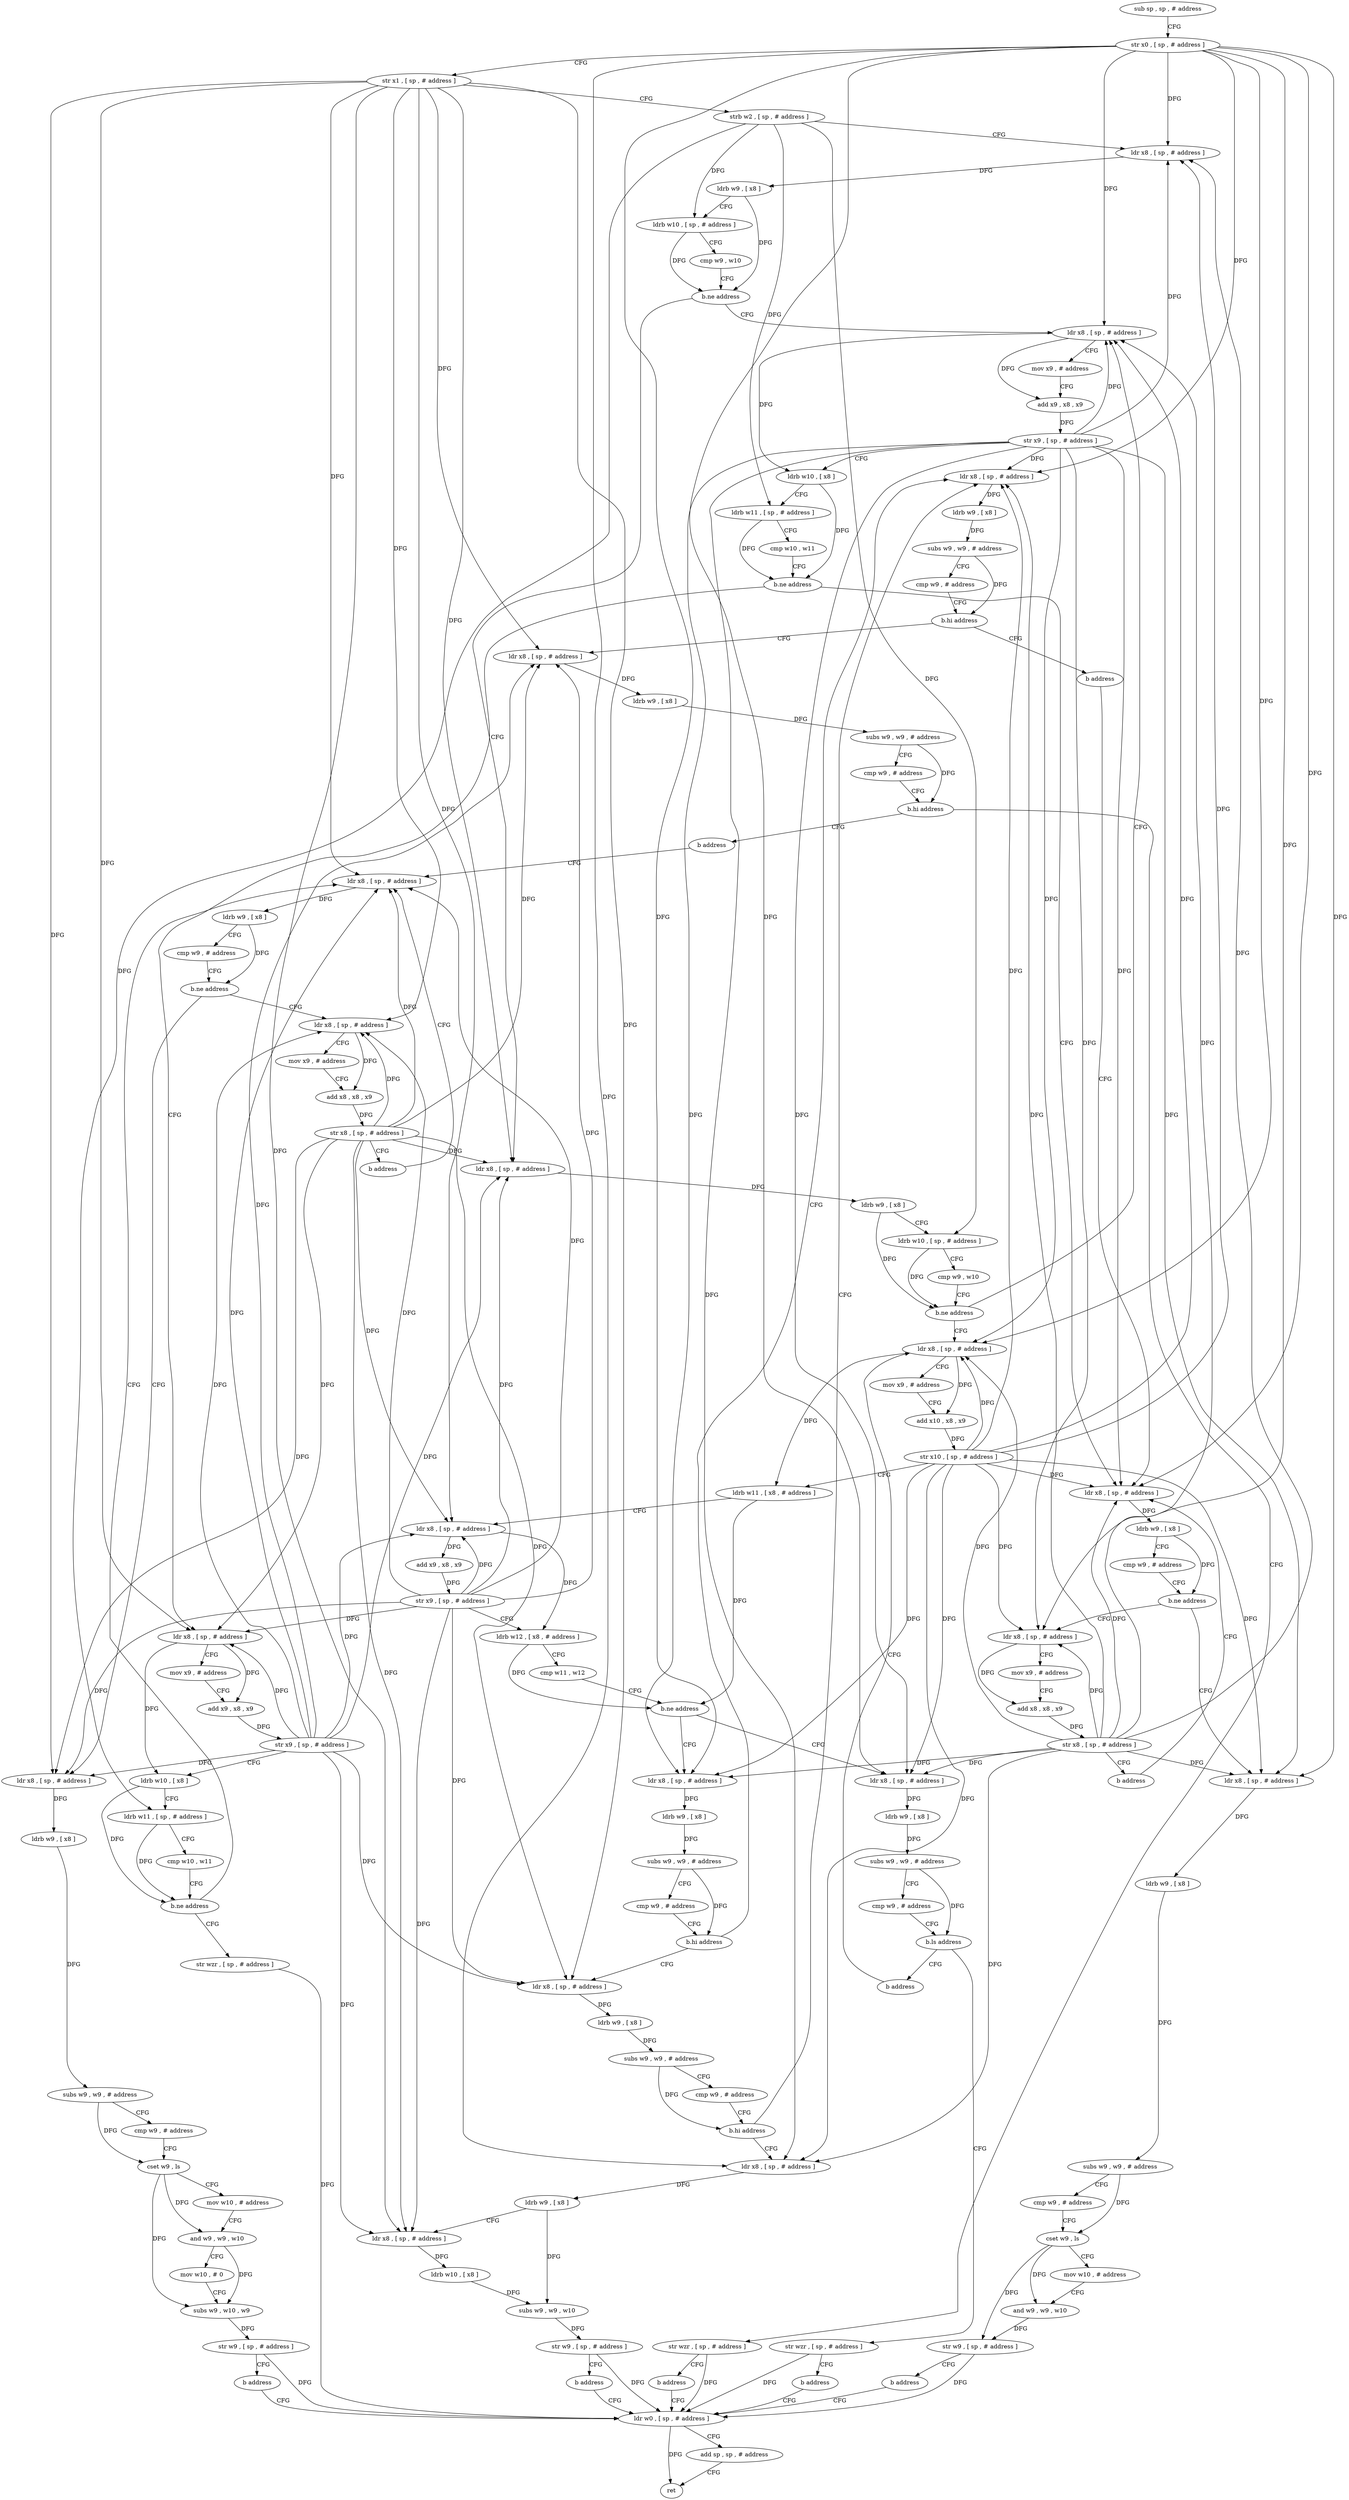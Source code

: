 digraph "func" {
"4223892" [label = "sub sp , sp , # address" ]
"4223896" [label = "str x0 , [ sp , # address ]" ]
"4223900" [label = "str x1 , [ sp , # address ]" ]
"4223904" [label = "strb w2 , [ sp , # address ]" ]
"4223908" [label = "ldr x8 , [ sp , # address ]" ]
"4223912" [label = "ldrb w9 , [ x8 ]" ]
"4223916" [label = "ldrb w10 , [ sp , # address ]" ]
"4223920" [label = "cmp w9 , w10" ]
"4223924" [label = "b.ne address" ]
"4224148" [label = "ldr x8 , [ sp , # address ]" ]
"4223928" [label = "ldr x8 , [ sp , # address ]" ]
"4224152" [label = "mov x9 , # address" ]
"4224156" [label = "add x9 , x8 , x9" ]
"4224160" [label = "str x9 , [ sp , # address ]" ]
"4224164" [label = "ldrb w10 , [ x8 ]" ]
"4224168" [label = "ldrb w11 , [ sp , # address ]" ]
"4224172" [label = "cmp w10 , w11" ]
"4224176" [label = "b.ne address" ]
"4224252" [label = "ldr x8 , [ sp , # address ]" ]
"4224180" [label = "ldr x8 , [ sp , # address ]" ]
"4223932" [label = "ldrb w9 , [ x8 ]" ]
"4223936" [label = "ldrb w10 , [ sp , # address ]" ]
"4223940" [label = "cmp w9 , w10" ]
"4223944" [label = "b.ne address" ]
"4223948" [label = "ldr x8 , [ sp , # address ]" ]
"4224256" [label = "mov x9 , # address" ]
"4224260" [label = "add x9 , x8 , x9" ]
"4224264" [label = "str x9 , [ sp , # address ]" ]
"4224268" [label = "ldrb w10 , [ x8 ]" ]
"4224272" [label = "ldrb w11 , [ sp , # address ]" ]
"4224276" [label = "cmp w10 , w11" ]
"4224280" [label = "b.ne address" ]
"4224364" [label = "str wzr , [ sp , # address ]" ]
"4224284" [label = "ldr x8 , [ sp , # address ]" ]
"4224184" [label = "ldrb w9 , [ x8 ]" ]
"4224188" [label = "cmp w9 , # address" ]
"4224192" [label = "b.ne address" ]
"4224216" [label = "ldr x8 , [ sp , # address ]" ]
"4224196" [label = "ldr x8 , [ sp , # address ]" ]
"4223952" [label = "mov x9 , # address" ]
"4223956" [label = "add x10 , x8 , x9" ]
"4223960" [label = "str x10 , [ sp , # address ]" ]
"4223964" [label = "ldrb w11 , [ x8 , # address ]" ]
"4223968" [label = "ldr x8 , [ sp , # address ]" ]
"4223972" [label = "add x9 , x8 , x9" ]
"4223976" [label = "str x9 , [ sp , # address ]" ]
"4223980" [label = "ldrb w12 , [ x8 , # address ]" ]
"4223984" [label = "cmp w11 , w12" ]
"4223988" [label = "b.ne address" ]
"4224024" [label = "ldr x8 , [ sp , # address ]" ]
"4223992" [label = "ldr x8 , [ sp , # address ]" ]
"4224368" [label = "ldr w0 , [ sp , # address ]" ]
"4224288" [label = "ldrb w9 , [ x8 ]" ]
"4224292" [label = "cmp w9 , # address" ]
"4224296" [label = "b.ne address" ]
"4224320" [label = "ldr x8 , [ sp , # address ]" ]
"4224300" [label = "ldr x8 , [ sp , # address ]" ]
"4224220" [label = "ldrb w9 , [ x8 ]" ]
"4224224" [label = "subs w9 , w9 , # address" ]
"4224228" [label = "cmp w9 , # address" ]
"4224232" [label = "cset w9 , ls" ]
"4224236" [label = "mov w10 , # address" ]
"4224240" [label = "and w9 , w9 , w10" ]
"4224244" [label = "str w9 , [ sp , # address ]" ]
"4224248" [label = "b address" ]
"4224200" [label = "mov x9 , # address" ]
"4224204" [label = "add x8 , x8 , x9" ]
"4224208" [label = "str x8 , [ sp , # address ]" ]
"4224212" [label = "b address" ]
"4224028" [label = "ldrb w9 , [ x8 ]" ]
"4224032" [label = "subs w9 , w9 , # address" ]
"4224036" [label = "cmp w9 , # address" ]
"4224040" [label = "b.hi address" ]
"4224092" [label = "ldr x8 , [ sp , # address ]" ]
"4224044" [label = "ldr x8 , [ sp , # address ]" ]
"4223996" [label = "ldrb w9 , [ x8 ]" ]
"4224000" [label = "subs w9 , w9 , # address" ]
"4224004" [label = "cmp w9 , # address" ]
"4224008" [label = "b.ls address" ]
"4224020" [label = "b address" ]
"4224012" [label = "str wzr , [ sp , # address ]" ]
"4224324" [label = "ldrb w9 , [ x8 ]" ]
"4224328" [label = "subs w9 , w9 , # address" ]
"4224332" [label = "cmp w9 , # address" ]
"4224336" [label = "cset w9 , ls" ]
"4224340" [label = "mov w10 , # address" ]
"4224344" [label = "and w9 , w9 , w10" ]
"4224348" [label = "mov w10 , # 0" ]
"4224352" [label = "subs w9 , w10 , w9" ]
"4224356" [label = "str w9 , [ sp , # address ]" ]
"4224360" [label = "b address" ]
"4224304" [label = "mov x9 , # address" ]
"4224308" [label = "add x8 , x8 , x9" ]
"4224312" [label = "str x8 , [ sp , # address ]" ]
"4224316" [label = "b address" ]
"4224372" [label = "add sp , sp , # address" ]
"4224376" [label = "ret" ]
"4224096" [label = "ldrb w9 , [ x8 ]" ]
"4224100" [label = "subs w9 , w9 , # address" ]
"4224104" [label = "cmp w9 , # address" ]
"4224108" [label = "b.hi address" ]
"4224116" [label = "ldr x8 , [ sp , # address ]" ]
"4224112" [label = "b address" ]
"4224048" [label = "ldrb w9 , [ x8 ]" ]
"4224052" [label = "subs w9 , w9 , # address" ]
"4224056" [label = "cmp w9 , # address" ]
"4224060" [label = "b.hi address" ]
"4224064" [label = "ldr x8 , [ sp , # address ]" ]
"4224016" [label = "b address" ]
"4224120" [label = "ldrb w9 , [ x8 ]" ]
"4224124" [label = "subs w9 , w9 , # address" ]
"4224128" [label = "cmp w9 , # address" ]
"4224132" [label = "b.hi address" ]
"4224140" [label = "str wzr , [ sp , # address ]" ]
"4224136" [label = "b address" ]
"4224068" [label = "ldrb w9 , [ x8 ]" ]
"4224072" [label = "ldr x8 , [ sp , # address ]" ]
"4224076" [label = "ldrb w10 , [ x8 ]" ]
"4224080" [label = "subs w9 , w9 , w10" ]
"4224084" [label = "str w9 , [ sp , # address ]" ]
"4224088" [label = "b address" ]
"4224144" [label = "b address" ]
"4223892" -> "4223896" [ label = "CFG" ]
"4223896" -> "4223900" [ label = "CFG" ]
"4223896" -> "4223908" [ label = "DFG" ]
"4223896" -> "4224148" [ label = "DFG" ]
"4223896" -> "4224180" [ label = "DFG" ]
"4223896" -> "4223948" [ label = "DFG" ]
"4223896" -> "4224216" [ label = "DFG" ]
"4223896" -> "4224196" [ label = "DFG" ]
"4223896" -> "4224024" [ label = "DFG" ]
"4223896" -> "4223992" [ label = "DFG" ]
"4223896" -> "4224092" [ label = "DFG" ]
"4223896" -> "4224064" [ label = "DFG" ]
"4223900" -> "4223904" [ label = "CFG" ]
"4223900" -> "4223928" [ label = "DFG" ]
"4223900" -> "4224252" [ label = "DFG" ]
"4223900" -> "4223968" [ label = "DFG" ]
"4223900" -> "4224284" [ label = "DFG" ]
"4223900" -> "4224320" [ label = "DFG" ]
"4223900" -> "4224300" [ label = "DFG" ]
"4223900" -> "4224044" [ label = "DFG" ]
"4223900" -> "4224116" [ label = "DFG" ]
"4223900" -> "4224072" [ label = "DFG" ]
"4223904" -> "4223908" [ label = "CFG" ]
"4223904" -> "4223916" [ label = "DFG" ]
"4223904" -> "4224168" [ label = "DFG" ]
"4223904" -> "4223936" [ label = "DFG" ]
"4223904" -> "4224272" [ label = "DFG" ]
"4223908" -> "4223912" [ label = "DFG" ]
"4223912" -> "4223916" [ label = "CFG" ]
"4223912" -> "4223924" [ label = "DFG" ]
"4223916" -> "4223920" [ label = "CFG" ]
"4223916" -> "4223924" [ label = "DFG" ]
"4223920" -> "4223924" [ label = "CFG" ]
"4223924" -> "4224148" [ label = "CFG" ]
"4223924" -> "4223928" [ label = "CFG" ]
"4224148" -> "4224152" [ label = "CFG" ]
"4224148" -> "4224156" [ label = "DFG" ]
"4224148" -> "4224164" [ label = "DFG" ]
"4223928" -> "4223932" [ label = "DFG" ]
"4224152" -> "4224156" [ label = "CFG" ]
"4224156" -> "4224160" [ label = "DFG" ]
"4224160" -> "4224164" [ label = "CFG" ]
"4224160" -> "4223908" [ label = "DFG" ]
"4224160" -> "4224148" [ label = "DFG" ]
"4224160" -> "4224180" [ label = "DFG" ]
"4224160" -> "4223948" [ label = "DFG" ]
"4224160" -> "4224216" [ label = "DFG" ]
"4224160" -> "4224196" [ label = "DFG" ]
"4224160" -> "4224024" [ label = "DFG" ]
"4224160" -> "4223992" [ label = "DFG" ]
"4224160" -> "4224092" [ label = "DFG" ]
"4224160" -> "4224064" [ label = "DFG" ]
"4224164" -> "4224168" [ label = "CFG" ]
"4224164" -> "4224176" [ label = "DFG" ]
"4224168" -> "4224172" [ label = "CFG" ]
"4224168" -> "4224176" [ label = "DFG" ]
"4224172" -> "4224176" [ label = "CFG" ]
"4224176" -> "4224252" [ label = "CFG" ]
"4224176" -> "4224180" [ label = "CFG" ]
"4224252" -> "4224256" [ label = "CFG" ]
"4224252" -> "4224260" [ label = "DFG" ]
"4224252" -> "4224268" [ label = "DFG" ]
"4224180" -> "4224184" [ label = "DFG" ]
"4223932" -> "4223936" [ label = "CFG" ]
"4223932" -> "4223944" [ label = "DFG" ]
"4223936" -> "4223940" [ label = "CFG" ]
"4223936" -> "4223944" [ label = "DFG" ]
"4223940" -> "4223944" [ label = "CFG" ]
"4223944" -> "4224148" [ label = "CFG" ]
"4223944" -> "4223948" [ label = "CFG" ]
"4223948" -> "4223952" [ label = "CFG" ]
"4223948" -> "4223956" [ label = "DFG" ]
"4223948" -> "4223964" [ label = "DFG" ]
"4224256" -> "4224260" [ label = "CFG" ]
"4224260" -> "4224264" [ label = "DFG" ]
"4224264" -> "4224268" [ label = "CFG" ]
"4224264" -> "4223928" [ label = "DFG" ]
"4224264" -> "4224252" [ label = "DFG" ]
"4224264" -> "4223968" [ label = "DFG" ]
"4224264" -> "4224284" [ label = "DFG" ]
"4224264" -> "4224320" [ label = "DFG" ]
"4224264" -> "4224300" [ label = "DFG" ]
"4224264" -> "4224044" [ label = "DFG" ]
"4224264" -> "4224116" [ label = "DFG" ]
"4224264" -> "4224072" [ label = "DFG" ]
"4224268" -> "4224272" [ label = "CFG" ]
"4224268" -> "4224280" [ label = "DFG" ]
"4224272" -> "4224276" [ label = "CFG" ]
"4224272" -> "4224280" [ label = "DFG" ]
"4224276" -> "4224280" [ label = "CFG" ]
"4224280" -> "4224364" [ label = "CFG" ]
"4224280" -> "4224284" [ label = "CFG" ]
"4224364" -> "4224368" [ label = "DFG" ]
"4224284" -> "4224288" [ label = "DFG" ]
"4224184" -> "4224188" [ label = "CFG" ]
"4224184" -> "4224192" [ label = "DFG" ]
"4224188" -> "4224192" [ label = "CFG" ]
"4224192" -> "4224216" [ label = "CFG" ]
"4224192" -> "4224196" [ label = "CFG" ]
"4224216" -> "4224220" [ label = "DFG" ]
"4224196" -> "4224200" [ label = "CFG" ]
"4224196" -> "4224204" [ label = "DFG" ]
"4223952" -> "4223956" [ label = "CFG" ]
"4223956" -> "4223960" [ label = "DFG" ]
"4223960" -> "4223964" [ label = "CFG" ]
"4223960" -> "4223908" [ label = "DFG" ]
"4223960" -> "4224148" [ label = "DFG" ]
"4223960" -> "4224180" [ label = "DFG" ]
"4223960" -> "4223948" [ label = "DFG" ]
"4223960" -> "4224216" [ label = "DFG" ]
"4223960" -> "4224196" [ label = "DFG" ]
"4223960" -> "4224024" [ label = "DFG" ]
"4223960" -> "4223992" [ label = "DFG" ]
"4223960" -> "4224092" [ label = "DFG" ]
"4223960" -> "4224064" [ label = "DFG" ]
"4223964" -> "4223968" [ label = "CFG" ]
"4223964" -> "4223988" [ label = "DFG" ]
"4223968" -> "4223972" [ label = "DFG" ]
"4223968" -> "4223980" [ label = "DFG" ]
"4223972" -> "4223976" [ label = "DFG" ]
"4223976" -> "4223980" [ label = "CFG" ]
"4223976" -> "4223928" [ label = "DFG" ]
"4223976" -> "4224252" [ label = "DFG" ]
"4223976" -> "4223968" [ label = "DFG" ]
"4223976" -> "4224284" [ label = "DFG" ]
"4223976" -> "4224320" [ label = "DFG" ]
"4223976" -> "4224300" [ label = "DFG" ]
"4223976" -> "4224044" [ label = "DFG" ]
"4223976" -> "4224116" [ label = "DFG" ]
"4223976" -> "4224072" [ label = "DFG" ]
"4223980" -> "4223984" [ label = "CFG" ]
"4223980" -> "4223988" [ label = "DFG" ]
"4223984" -> "4223988" [ label = "CFG" ]
"4223988" -> "4224024" [ label = "CFG" ]
"4223988" -> "4223992" [ label = "CFG" ]
"4224024" -> "4224028" [ label = "DFG" ]
"4223992" -> "4223996" [ label = "DFG" ]
"4224368" -> "4224372" [ label = "CFG" ]
"4224368" -> "4224376" [ label = "DFG" ]
"4224288" -> "4224292" [ label = "CFG" ]
"4224288" -> "4224296" [ label = "DFG" ]
"4224292" -> "4224296" [ label = "CFG" ]
"4224296" -> "4224320" [ label = "CFG" ]
"4224296" -> "4224300" [ label = "CFG" ]
"4224320" -> "4224324" [ label = "DFG" ]
"4224300" -> "4224304" [ label = "CFG" ]
"4224300" -> "4224308" [ label = "DFG" ]
"4224220" -> "4224224" [ label = "DFG" ]
"4224224" -> "4224228" [ label = "CFG" ]
"4224224" -> "4224232" [ label = "DFG" ]
"4224228" -> "4224232" [ label = "CFG" ]
"4224232" -> "4224236" [ label = "CFG" ]
"4224232" -> "4224240" [ label = "DFG" ]
"4224232" -> "4224244" [ label = "DFG" ]
"4224236" -> "4224240" [ label = "CFG" ]
"4224240" -> "4224244" [ label = "DFG" ]
"4224244" -> "4224248" [ label = "CFG" ]
"4224244" -> "4224368" [ label = "DFG" ]
"4224248" -> "4224368" [ label = "CFG" ]
"4224200" -> "4224204" [ label = "CFG" ]
"4224204" -> "4224208" [ label = "DFG" ]
"4224208" -> "4224212" [ label = "CFG" ]
"4224208" -> "4223908" [ label = "DFG" ]
"4224208" -> "4224148" [ label = "DFG" ]
"4224208" -> "4224180" [ label = "DFG" ]
"4224208" -> "4223948" [ label = "DFG" ]
"4224208" -> "4224216" [ label = "DFG" ]
"4224208" -> "4224196" [ label = "DFG" ]
"4224208" -> "4224024" [ label = "DFG" ]
"4224208" -> "4223992" [ label = "DFG" ]
"4224208" -> "4224092" [ label = "DFG" ]
"4224208" -> "4224064" [ label = "DFG" ]
"4224212" -> "4224180" [ label = "CFG" ]
"4224028" -> "4224032" [ label = "DFG" ]
"4224032" -> "4224036" [ label = "CFG" ]
"4224032" -> "4224040" [ label = "DFG" ]
"4224036" -> "4224040" [ label = "CFG" ]
"4224040" -> "4224092" [ label = "CFG" ]
"4224040" -> "4224044" [ label = "CFG" ]
"4224092" -> "4224096" [ label = "DFG" ]
"4224044" -> "4224048" [ label = "DFG" ]
"4223996" -> "4224000" [ label = "DFG" ]
"4224000" -> "4224004" [ label = "CFG" ]
"4224000" -> "4224008" [ label = "DFG" ]
"4224004" -> "4224008" [ label = "CFG" ]
"4224008" -> "4224020" [ label = "CFG" ]
"4224008" -> "4224012" [ label = "CFG" ]
"4224020" -> "4223948" [ label = "CFG" ]
"4224012" -> "4224016" [ label = "CFG" ]
"4224012" -> "4224368" [ label = "DFG" ]
"4224324" -> "4224328" [ label = "DFG" ]
"4224328" -> "4224332" [ label = "CFG" ]
"4224328" -> "4224336" [ label = "DFG" ]
"4224332" -> "4224336" [ label = "CFG" ]
"4224336" -> "4224340" [ label = "CFG" ]
"4224336" -> "4224344" [ label = "DFG" ]
"4224336" -> "4224352" [ label = "DFG" ]
"4224340" -> "4224344" [ label = "CFG" ]
"4224344" -> "4224348" [ label = "CFG" ]
"4224344" -> "4224352" [ label = "DFG" ]
"4224348" -> "4224352" [ label = "CFG" ]
"4224352" -> "4224356" [ label = "DFG" ]
"4224356" -> "4224360" [ label = "CFG" ]
"4224356" -> "4224368" [ label = "DFG" ]
"4224360" -> "4224368" [ label = "CFG" ]
"4224304" -> "4224308" [ label = "CFG" ]
"4224308" -> "4224312" [ label = "DFG" ]
"4224312" -> "4224316" [ label = "CFG" ]
"4224312" -> "4223928" [ label = "DFG" ]
"4224312" -> "4224252" [ label = "DFG" ]
"4224312" -> "4223968" [ label = "DFG" ]
"4224312" -> "4224284" [ label = "DFG" ]
"4224312" -> "4224320" [ label = "DFG" ]
"4224312" -> "4224300" [ label = "DFG" ]
"4224312" -> "4224044" [ label = "DFG" ]
"4224312" -> "4224116" [ label = "DFG" ]
"4224312" -> "4224072" [ label = "DFG" ]
"4224316" -> "4224284" [ label = "CFG" ]
"4224372" -> "4224376" [ label = "CFG" ]
"4224096" -> "4224100" [ label = "DFG" ]
"4224100" -> "4224104" [ label = "CFG" ]
"4224100" -> "4224108" [ label = "DFG" ]
"4224104" -> "4224108" [ label = "CFG" ]
"4224108" -> "4224116" [ label = "CFG" ]
"4224108" -> "4224112" [ label = "CFG" ]
"4224116" -> "4224120" [ label = "DFG" ]
"4224112" -> "4224180" [ label = "CFG" ]
"4224048" -> "4224052" [ label = "DFG" ]
"4224052" -> "4224056" [ label = "CFG" ]
"4224052" -> "4224060" [ label = "DFG" ]
"4224056" -> "4224060" [ label = "CFG" ]
"4224060" -> "4224092" [ label = "CFG" ]
"4224060" -> "4224064" [ label = "CFG" ]
"4224064" -> "4224068" [ label = "DFG" ]
"4224016" -> "4224368" [ label = "CFG" ]
"4224120" -> "4224124" [ label = "DFG" ]
"4224124" -> "4224128" [ label = "CFG" ]
"4224124" -> "4224132" [ label = "DFG" ]
"4224128" -> "4224132" [ label = "CFG" ]
"4224132" -> "4224140" [ label = "CFG" ]
"4224132" -> "4224136" [ label = "CFG" ]
"4224140" -> "4224144" [ label = "CFG" ]
"4224140" -> "4224368" [ label = "DFG" ]
"4224136" -> "4224284" [ label = "CFG" ]
"4224068" -> "4224072" [ label = "CFG" ]
"4224068" -> "4224080" [ label = "DFG" ]
"4224072" -> "4224076" [ label = "DFG" ]
"4224076" -> "4224080" [ label = "DFG" ]
"4224080" -> "4224084" [ label = "DFG" ]
"4224084" -> "4224088" [ label = "CFG" ]
"4224084" -> "4224368" [ label = "DFG" ]
"4224088" -> "4224368" [ label = "CFG" ]
"4224144" -> "4224368" [ label = "CFG" ]
}

